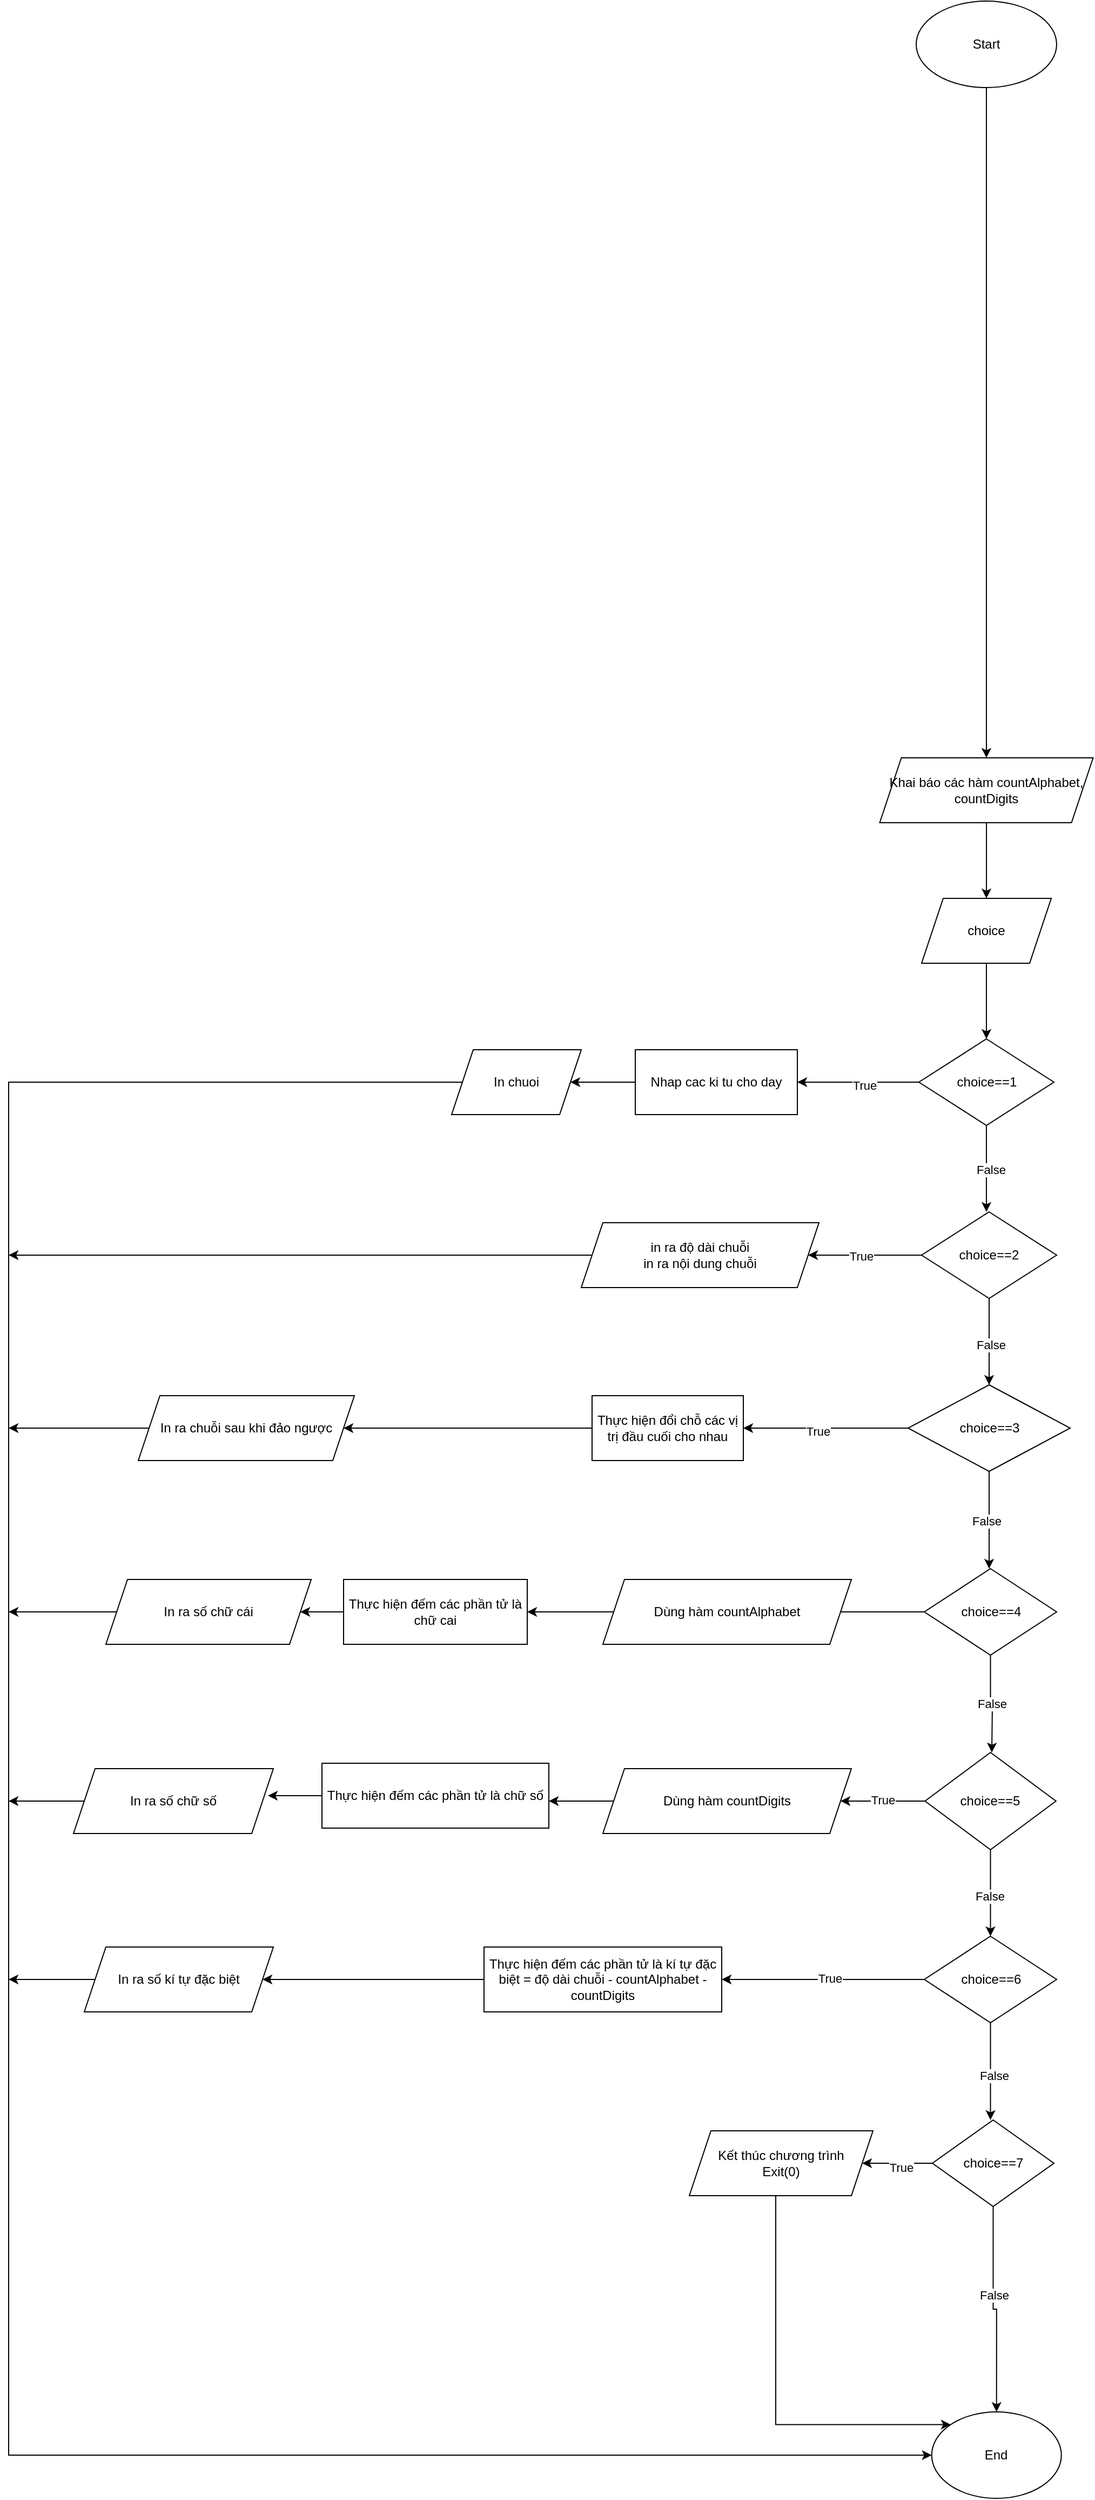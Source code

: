 <mxfile version="22.1.4" type="device">
  <diagram name="Trang-1" id="_qEex8eXGNitPSX0Lalp">
    <mxGraphModel dx="2222" dy="1993" grid="1" gridSize="10" guides="1" tooltips="1" connect="1" arrows="1" fold="1" page="1" pageScale="1" pageWidth="827" pageHeight="1169" math="0" shadow="0">
      <root>
        <mxCell id="0" />
        <mxCell id="1" parent="0" />
        <mxCell id="aQib7qT09wn_K_PFfhjn-2" style="edgeStyle=orthogonalEdgeStyle;rounded=0;orthogonalLoop=1;jettySize=auto;html=1;" parent="1" source="aQib7qT09wn_K_PFfhjn-1" edge="1">
          <mxGeometry relative="1" as="geometry">
            <mxPoint x="395" y="190" as="targetPoint" />
          </mxGeometry>
        </mxCell>
        <mxCell id="aQib7qT09wn_K_PFfhjn-1" value="Start" style="ellipse;whiteSpace=wrap;html=1;" parent="1" vertex="1">
          <mxGeometry x="330" y="-510" width="130" height="80" as="geometry" />
        </mxCell>
        <mxCell id="aQib7qT09wn_K_PFfhjn-4" style="edgeStyle=orthogonalEdgeStyle;rounded=0;orthogonalLoop=1;jettySize=auto;html=1;" parent="1" source="aQib7qT09wn_K_PFfhjn-3" edge="1">
          <mxGeometry relative="1" as="geometry">
            <mxPoint x="395" y="320" as="targetPoint" />
          </mxGeometry>
        </mxCell>
        <mxCell id="aQib7qT09wn_K_PFfhjn-3" value="Khai báo các hàm countAlphabet,&lt;br&gt;countDigits" style="shape=parallelogram;perimeter=parallelogramPerimeter;whiteSpace=wrap;html=1;fixedSize=1;" parent="1" vertex="1">
          <mxGeometry x="296.25" y="190" width="197.5" height="60" as="geometry" />
        </mxCell>
        <mxCell id="aQib7qT09wn_K_PFfhjn-8" style="edgeStyle=orthogonalEdgeStyle;rounded=0;orthogonalLoop=1;jettySize=auto;html=1;" parent="1" source="aQib7qT09wn_K_PFfhjn-6" edge="1">
          <mxGeometry relative="1" as="geometry">
            <mxPoint x="395" y="450" as="targetPoint" />
          </mxGeometry>
        </mxCell>
        <mxCell id="aQib7qT09wn_K_PFfhjn-6" value="choice" style="shape=parallelogram;perimeter=parallelogramPerimeter;whiteSpace=wrap;html=1;fixedSize=1;" parent="1" vertex="1">
          <mxGeometry x="335" y="320" width="120" height="60" as="geometry" />
        </mxCell>
        <mxCell id="aQib7qT09wn_K_PFfhjn-9" style="edgeStyle=orthogonalEdgeStyle;rounded=0;orthogonalLoop=1;jettySize=auto;html=1;" parent="1" source="aQib7qT09wn_K_PFfhjn-7" edge="1">
          <mxGeometry relative="1" as="geometry">
            <mxPoint x="395" y="610" as="targetPoint" />
          </mxGeometry>
        </mxCell>
        <mxCell id="aQib7qT09wn_K_PFfhjn-10" value="False" style="edgeLabel;html=1;align=center;verticalAlign=middle;resizable=0;points=[];" parent="aQib7qT09wn_K_PFfhjn-9" vertex="1" connectable="0">
          <mxGeometry x="0.022" y="3" relative="1" as="geometry">
            <mxPoint as="offset" />
          </mxGeometry>
        </mxCell>
        <mxCell id="aQib7qT09wn_K_PFfhjn-11" style="edgeStyle=orthogonalEdgeStyle;rounded=0;orthogonalLoop=1;jettySize=auto;html=1;" parent="1" source="aQib7qT09wn_K_PFfhjn-7" edge="1">
          <mxGeometry relative="1" as="geometry">
            <mxPoint x="220" y="490" as="targetPoint" />
          </mxGeometry>
        </mxCell>
        <mxCell id="aQib7qT09wn_K_PFfhjn-12" value="True" style="edgeLabel;html=1;align=center;verticalAlign=middle;resizable=0;points=[];" parent="aQib7qT09wn_K_PFfhjn-11" vertex="1" connectable="0">
          <mxGeometry x="-0.088" y="3" relative="1" as="geometry">
            <mxPoint x="1" as="offset" />
          </mxGeometry>
        </mxCell>
        <mxCell id="aQib7qT09wn_K_PFfhjn-7" value="choice==1" style="rhombus;whiteSpace=wrap;html=1;" parent="1" vertex="1">
          <mxGeometry x="332.5" y="450" width="125" height="80" as="geometry" />
        </mxCell>
        <mxCell id="aQib7qT09wn_K_PFfhjn-17" style="edgeStyle=orthogonalEdgeStyle;rounded=0;orthogonalLoop=1;jettySize=auto;html=1;" parent="1" source="aQib7qT09wn_K_PFfhjn-15" edge="1">
          <mxGeometry relative="1" as="geometry">
            <mxPoint x="230" y="650" as="targetPoint" />
          </mxGeometry>
        </mxCell>
        <mxCell id="aQib7qT09wn_K_PFfhjn-18" value="True" style="edgeLabel;html=1;align=center;verticalAlign=middle;resizable=0;points=[];" parent="aQib7qT09wn_K_PFfhjn-17" vertex="1" connectable="0">
          <mxGeometry x="0.074" relative="1" as="geometry">
            <mxPoint as="offset" />
          </mxGeometry>
        </mxCell>
        <mxCell id="aQib7qT09wn_K_PFfhjn-20" style="edgeStyle=orthogonalEdgeStyle;rounded=0;orthogonalLoop=1;jettySize=auto;html=1;" parent="1" source="aQib7qT09wn_K_PFfhjn-15" edge="1">
          <mxGeometry relative="1" as="geometry">
            <mxPoint x="397.5" y="770" as="targetPoint" />
          </mxGeometry>
        </mxCell>
        <mxCell id="aQib7qT09wn_K_PFfhjn-21" value="False" style="edgeLabel;html=1;align=center;verticalAlign=middle;resizable=0;points=[];" parent="aQib7qT09wn_K_PFfhjn-20" vertex="1" connectable="0">
          <mxGeometry x="0.08" y="1" relative="1" as="geometry">
            <mxPoint as="offset" />
          </mxGeometry>
        </mxCell>
        <mxCell id="aQib7qT09wn_K_PFfhjn-15" value="choice==2" style="rhombus;whiteSpace=wrap;html=1;" parent="1" vertex="1">
          <mxGeometry x="335" y="610" width="125" height="80" as="geometry" />
        </mxCell>
        <mxCell id="aQib7qT09wn_K_PFfhjn-23" style="edgeStyle=orthogonalEdgeStyle;rounded=0;orthogonalLoop=1;jettySize=auto;html=1;entryX=1;entryY=0.5;entryDx=0;entryDy=0;" parent="1" source="aQib7qT09wn_K_PFfhjn-22" edge="1" target="aQib7qT09wn_K_PFfhjn-30">
          <mxGeometry relative="1" as="geometry">
            <mxPoint x="230" y="810" as="targetPoint" />
          </mxGeometry>
        </mxCell>
        <mxCell id="aQib7qT09wn_K_PFfhjn-24" value="True" style="edgeLabel;html=1;align=center;verticalAlign=middle;resizable=0;points=[];" parent="aQib7qT09wn_K_PFfhjn-23" vertex="1" connectable="0">
          <mxGeometry x="0.099" y="3" relative="1" as="geometry">
            <mxPoint as="offset" />
          </mxGeometry>
        </mxCell>
        <mxCell id="aQib7qT09wn_K_PFfhjn-25" style="edgeStyle=orthogonalEdgeStyle;rounded=0;orthogonalLoop=1;jettySize=auto;html=1;" parent="1" source="aQib7qT09wn_K_PFfhjn-22" edge="1">
          <mxGeometry relative="1" as="geometry">
            <mxPoint x="397.5" y="940" as="targetPoint" />
          </mxGeometry>
        </mxCell>
        <mxCell id="aQib7qT09wn_K_PFfhjn-26" value="False" style="edgeLabel;html=1;align=center;verticalAlign=middle;resizable=0;points=[];" parent="aQib7qT09wn_K_PFfhjn-25" vertex="1" connectable="0">
          <mxGeometry x="-0.006" y="-3" relative="1" as="geometry">
            <mxPoint x="-3" y="-2" as="offset" />
          </mxGeometry>
        </mxCell>
        <mxCell id="aQib7qT09wn_K_PFfhjn-22" value="choice==3" style="rhombus;whiteSpace=wrap;html=1;" parent="1" vertex="1">
          <mxGeometry x="322.5" y="770" width="150" height="80" as="geometry" />
        </mxCell>
        <mxCell id="aQib7qT09wn_K_PFfhjn-45" style="edgeStyle=orthogonalEdgeStyle;rounded=0;orthogonalLoop=1;jettySize=auto;html=1;" parent="1" source="aQib7qT09wn_K_PFfhjn-30" target="aQib7qT09wn_K_PFfhjn-46" edge="1">
          <mxGeometry relative="1" as="geometry">
            <mxPoint x="-210" y="810" as="targetPoint" />
          </mxGeometry>
        </mxCell>
        <mxCell id="aQib7qT09wn_K_PFfhjn-30" value="Thực hiện đổi chỗ các vị trị đầu cuối cho nhau" style="rounded=0;whiteSpace=wrap;html=1;" parent="1" vertex="1">
          <mxGeometry x="30" y="780" width="140" height="60" as="geometry" />
        </mxCell>
        <mxCell id="aQib7qT09wn_K_PFfhjn-32" style="edgeStyle=orthogonalEdgeStyle;rounded=0;orthogonalLoop=1;jettySize=auto;html=1;" parent="1" source="aQib7qT09wn_K_PFfhjn-31" target="aQib7qT09wn_K_PFfhjn-33" edge="1">
          <mxGeometry relative="1" as="geometry">
            <mxPoint x="10" y="490" as="targetPoint" />
          </mxGeometry>
        </mxCell>
        <mxCell id="aQib7qT09wn_K_PFfhjn-31" value="Nhap cac ki tu cho day" style="rounded=0;whiteSpace=wrap;html=1;" parent="1" vertex="1">
          <mxGeometry x="70" y="460" width="150" height="60" as="geometry" />
        </mxCell>
        <mxCell id="aQib7qT09wn_K_PFfhjn-79" style="edgeStyle=orthogonalEdgeStyle;rounded=0;orthogonalLoop=1;jettySize=auto;html=1;entryX=0;entryY=0.5;entryDx=0;entryDy=0;" parent="1" source="aQib7qT09wn_K_PFfhjn-33" target="aQib7qT09wn_K_PFfhjn-78" edge="1">
          <mxGeometry relative="1" as="geometry">
            <mxPoint x="-510" y="1760" as="targetPoint" />
            <Array as="points">
              <mxPoint x="-510" y="490" />
              <mxPoint x="-510" y="1760" />
            </Array>
          </mxGeometry>
        </mxCell>
        <mxCell id="aQib7qT09wn_K_PFfhjn-33" value="In chuoi" style="shape=parallelogram;perimeter=parallelogramPerimeter;whiteSpace=wrap;html=1;fixedSize=1;" parent="1" vertex="1">
          <mxGeometry x="-100" y="460" width="120" height="60" as="geometry" />
        </mxCell>
        <mxCell id="aQib7qT09wn_K_PFfhjn-80" style="edgeStyle=orthogonalEdgeStyle;rounded=0;orthogonalLoop=1;jettySize=auto;html=1;" parent="1" source="aQib7qT09wn_K_PFfhjn-35" edge="1">
          <mxGeometry relative="1" as="geometry">
            <mxPoint x="-510" y="650" as="targetPoint" />
          </mxGeometry>
        </mxCell>
        <mxCell id="aQib7qT09wn_K_PFfhjn-35" value="in ra độ dài chuỗi&lt;br&gt;in ra nội dung chuỗi" style="shape=parallelogram;perimeter=parallelogramPerimeter;whiteSpace=wrap;html=1;fixedSize=1;" parent="1" vertex="1">
          <mxGeometry x="20" y="620" width="220" height="60" as="geometry" />
        </mxCell>
        <mxCell id="aQib7qT09wn_K_PFfhjn-38" style="edgeStyle=orthogonalEdgeStyle;rounded=0;orthogonalLoop=1;jettySize=auto;html=1;entryX=1;entryY=0.5;entryDx=0;entryDy=0;" parent="1" source="aQib7qT09wn_K_PFfhjn-36" edge="1" target="aQib7qT09wn_K_PFfhjn-42">
          <mxGeometry relative="1" as="geometry">
            <mxPoint x="250" y="980" as="targetPoint" />
          </mxGeometry>
        </mxCell>
        <mxCell id="aQib7qT09wn_K_PFfhjn-39" value="True" style="edgeLabel;html=1;align=center;verticalAlign=middle;resizable=0;points=[];" parent="aQib7qT09wn_K_PFfhjn-38" vertex="1" connectable="0">
          <mxGeometry x="-0.007" y="2" relative="1" as="geometry">
            <mxPoint x="2" as="offset" />
          </mxGeometry>
        </mxCell>
        <mxCell id="aQib7qT09wn_K_PFfhjn-40" style="edgeStyle=orthogonalEdgeStyle;rounded=0;orthogonalLoop=1;jettySize=auto;html=1;" parent="1" source="aQib7qT09wn_K_PFfhjn-36" edge="1">
          <mxGeometry relative="1" as="geometry">
            <mxPoint x="400" y="1110" as="targetPoint" />
          </mxGeometry>
        </mxCell>
        <mxCell id="aQib7qT09wn_K_PFfhjn-41" value="False" style="edgeLabel;html=1;align=center;verticalAlign=middle;resizable=0;points=[];" parent="aQib7qT09wn_K_PFfhjn-40" vertex="1" connectable="0">
          <mxGeometry x="-0.001" relative="1" as="geometry">
            <mxPoint as="offset" />
          </mxGeometry>
        </mxCell>
        <mxCell id="aQib7qT09wn_K_PFfhjn-36" value="choice==4" style="rhombus;whiteSpace=wrap;html=1;" parent="1" vertex="1">
          <mxGeometry x="337.5" y="940" width="122.5" height="80" as="geometry" />
        </mxCell>
        <mxCell id="aQib7qT09wn_K_PFfhjn-47" style="edgeStyle=orthogonalEdgeStyle;rounded=0;orthogonalLoop=1;jettySize=auto;html=1;" parent="1" source="aQib7qT09wn_K_PFfhjn-42" target="aQib7qT09wn_K_PFfhjn-48" edge="1">
          <mxGeometry relative="1" as="geometry">
            <mxPoint x="-250" y="980" as="targetPoint" />
          </mxGeometry>
        </mxCell>
        <mxCell id="aQib7qT09wn_K_PFfhjn-42" value="Thực hiện đếm các phần tử là chữ cai" style="rounded=0;whiteSpace=wrap;html=1;" parent="1" vertex="1">
          <mxGeometry x="-200" y="950" width="170" height="60" as="geometry" />
        </mxCell>
        <mxCell id="aQib7qT09wn_K_PFfhjn-81" style="edgeStyle=orthogonalEdgeStyle;rounded=0;orthogonalLoop=1;jettySize=auto;html=1;" parent="1" source="aQib7qT09wn_K_PFfhjn-46" edge="1">
          <mxGeometry relative="1" as="geometry">
            <mxPoint x="-510" y="810" as="targetPoint" />
          </mxGeometry>
        </mxCell>
        <mxCell id="aQib7qT09wn_K_PFfhjn-46" value="In ra chuỗi sau khi đảo ngược" style="shape=parallelogram;perimeter=parallelogramPerimeter;whiteSpace=wrap;html=1;fixedSize=1;" parent="1" vertex="1">
          <mxGeometry x="-390" y="780" width="200" height="60" as="geometry" />
        </mxCell>
        <mxCell id="aQib7qT09wn_K_PFfhjn-82" style="edgeStyle=orthogonalEdgeStyle;rounded=0;orthogonalLoop=1;jettySize=auto;html=1;" parent="1" source="aQib7qT09wn_K_PFfhjn-48" edge="1">
          <mxGeometry relative="1" as="geometry">
            <mxPoint x="-510" y="980" as="targetPoint" />
          </mxGeometry>
        </mxCell>
        <mxCell id="aQib7qT09wn_K_PFfhjn-48" value="In ra số chữ cái" style="shape=parallelogram;perimeter=parallelogramPerimeter;whiteSpace=wrap;html=1;fixedSize=1;" parent="1" vertex="1">
          <mxGeometry x="-420" y="950" width="190" height="60" as="geometry" />
        </mxCell>
        <mxCell id="aQib7qT09wn_K_PFfhjn-50" style="edgeStyle=orthogonalEdgeStyle;rounded=0;orthogonalLoop=1;jettySize=auto;html=1;" parent="1" source="aQib7qT09wn_K_PFfhjn-49" edge="1">
          <mxGeometry relative="1" as="geometry">
            <mxPoint x="398.755" y="1280" as="targetPoint" />
          </mxGeometry>
        </mxCell>
        <mxCell id="aQib7qT09wn_K_PFfhjn-51" value="False" style="edgeLabel;html=1;align=center;verticalAlign=middle;resizable=0;points=[];" parent="aQib7qT09wn_K_PFfhjn-50" vertex="1" connectable="0">
          <mxGeometry x="0.074" y="-2" relative="1" as="geometry">
            <mxPoint as="offset" />
          </mxGeometry>
        </mxCell>
        <mxCell id="aQib7qT09wn_K_PFfhjn-52" style="edgeStyle=orthogonalEdgeStyle;rounded=0;orthogonalLoop=1;jettySize=auto;html=1;" parent="1" source="aQib7qT09wn_K_PFfhjn-49" edge="1">
          <mxGeometry relative="1" as="geometry">
            <mxPoint x="260" y="1155" as="targetPoint" />
          </mxGeometry>
        </mxCell>
        <mxCell id="aQib7qT09wn_K_PFfhjn-53" value="True" style="edgeLabel;html=1;align=center;verticalAlign=middle;resizable=0;points=[];" parent="aQib7qT09wn_K_PFfhjn-52" vertex="1" connectable="0">
          <mxGeometry x="-0.02" y="-1" relative="1" as="geometry">
            <mxPoint y="-1" as="offset" />
          </mxGeometry>
        </mxCell>
        <mxCell id="aQib7qT09wn_K_PFfhjn-49" value="choice==5" style="rhombus;whiteSpace=wrap;html=1;" parent="1" vertex="1">
          <mxGeometry x="338.13" y="1110" width="121.25" height="90" as="geometry" />
        </mxCell>
        <mxCell id="aQib7qT09wn_K_PFfhjn-58" style="edgeStyle=orthogonalEdgeStyle;rounded=0;orthogonalLoop=1;jettySize=auto;html=1;" parent="1" source="aQib7qT09wn_K_PFfhjn-54" edge="1">
          <mxGeometry relative="1" as="geometry">
            <mxPoint x="-10" y="1155" as="targetPoint" />
          </mxGeometry>
        </mxCell>
        <mxCell id="aQib7qT09wn_K_PFfhjn-54" value="Dùng hàm countDigits" style="shape=parallelogram;perimeter=parallelogramPerimeter;whiteSpace=wrap;html=1;fixedSize=1;" parent="1" vertex="1">
          <mxGeometry x="40" y="1125" width="230" height="60" as="geometry" />
        </mxCell>
        <mxCell id="aQib7qT09wn_K_PFfhjn-83" style="edgeStyle=orthogonalEdgeStyle;rounded=0;orthogonalLoop=1;jettySize=auto;html=1;" parent="1" source="aQib7qT09wn_K_PFfhjn-56" edge="1">
          <mxGeometry relative="1" as="geometry">
            <mxPoint x="-510" y="1155" as="targetPoint" />
          </mxGeometry>
        </mxCell>
        <mxCell id="aQib7qT09wn_K_PFfhjn-56" value="In ra số chữ số" style="shape=parallelogram;perimeter=parallelogramPerimeter;whiteSpace=wrap;html=1;fixedSize=1;" parent="1" vertex="1">
          <mxGeometry x="-450" y="1125" width="185" height="60" as="geometry" />
        </mxCell>
        <mxCell id="aQib7qT09wn_K_PFfhjn-59" style="edgeStyle=orthogonalEdgeStyle;rounded=0;orthogonalLoop=1;jettySize=auto;html=1;" parent="1" source="aQib7qT09wn_K_PFfhjn-57" edge="1">
          <mxGeometry relative="1" as="geometry">
            <mxPoint x="-270" y="1150" as="targetPoint" />
          </mxGeometry>
        </mxCell>
        <mxCell id="aQib7qT09wn_K_PFfhjn-57" value="Thực hiện đếm các phần tử là chữ số" style="rounded=0;whiteSpace=wrap;html=1;" parent="1" vertex="1">
          <mxGeometry x="-220" y="1120" width="210" height="60" as="geometry" />
        </mxCell>
        <mxCell id="aQib7qT09wn_K_PFfhjn-61" style="edgeStyle=orthogonalEdgeStyle;rounded=0;orthogonalLoop=1;jettySize=auto;html=1;" parent="1" source="aQib7qT09wn_K_PFfhjn-60" edge="1">
          <mxGeometry relative="1" as="geometry">
            <mxPoint x="398.75" y="1450" as="targetPoint" />
          </mxGeometry>
        </mxCell>
        <mxCell id="aQib7qT09wn_K_PFfhjn-62" value="False" style="edgeLabel;html=1;align=center;verticalAlign=middle;resizable=0;points=[];" parent="aQib7qT09wn_K_PFfhjn-61" vertex="1" connectable="0">
          <mxGeometry x="0.087" y="2" relative="1" as="geometry">
            <mxPoint as="offset" />
          </mxGeometry>
        </mxCell>
        <mxCell id="aQib7qT09wn_K_PFfhjn-63" style="edgeStyle=orthogonalEdgeStyle;rounded=0;orthogonalLoop=1;jettySize=auto;html=1;entryX=1;entryY=0.5;entryDx=0;entryDy=0;" parent="1" source="aQib7qT09wn_K_PFfhjn-60" edge="1" target="aQib7qT09wn_K_PFfhjn-67">
          <mxGeometry relative="1" as="geometry">
            <mxPoint x="260" y="1320" as="targetPoint" />
          </mxGeometry>
        </mxCell>
        <mxCell id="aQib7qT09wn_K_PFfhjn-64" value="True" style="edgeLabel;html=1;align=center;verticalAlign=middle;resizable=0;points=[];" parent="aQib7qT09wn_K_PFfhjn-63" vertex="1" connectable="0">
          <mxGeometry x="-0.056" y="-1" relative="1" as="geometry">
            <mxPoint x="1" as="offset" />
          </mxGeometry>
        </mxCell>
        <mxCell id="aQib7qT09wn_K_PFfhjn-60" value="choice==6" style="rhombus;whiteSpace=wrap;html=1;" parent="1" vertex="1">
          <mxGeometry x="337.5" y="1280" width="122.5" height="80" as="geometry" />
        </mxCell>
        <mxCell id="aQib7qT09wn_K_PFfhjn-68" style="edgeStyle=orthogonalEdgeStyle;rounded=0;orthogonalLoop=1;jettySize=auto;html=1;" parent="1" source="aQib7qT09wn_K_PFfhjn-67" target="aQib7qT09wn_K_PFfhjn-69" edge="1">
          <mxGeometry relative="1" as="geometry">
            <mxPoint x="-260" y="1320" as="targetPoint" />
          </mxGeometry>
        </mxCell>
        <mxCell id="aQib7qT09wn_K_PFfhjn-67" value="Thực hiện đếm các phần tử là kí tự đặc biệt = độ dài chuỗi - countAlphabet - countDigits" style="rounded=0;whiteSpace=wrap;html=1;" parent="1" vertex="1">
          <mxGeometry x="-70" y="1290" width="220" height="60" as="geometry" />
        </mxCell>
        <mxCell id="aQib7qT09wn_K_PFfhjn-84" style="edgeStyle=orthogonalEdgeStyle;rounded=0;orthogonalLoop=1;jettySize=auto;html=1;" parent="1" source="aQib7qT09wn_K_PFfhjn-69" edge="1">
          <mxGeometry relative="1" as="geometry">
            <mxPoint x="-510" y="1320" as="targetPoint" />
          </mxGeometry>
        </mxCell>
        <mxCell id="aQib7qT09wn_K_PFfhjn-69" value="In ra số kí tự đặc biệt" style="shape=parallelogram;perimeter=parallelogramPerimeter;whiteSpace=wrap;html=1;fixedSize=1;" parent="1" vertex="1">
          <mxGeometry x="-440" y="1290" width="175" height="60" as="geometry" />
        </mxCell>
        <mxCell id="aQib7qT09wn_K_PFfhjn-71" style="edgeStyle=orthogonalEdgeStyle;rounded=0;orthogonalLoop=1;jettySize=auto;html=1;entryX=0.5;entryY=0;entryDx=0;entryDy=0;" parent="1" source="aQib7qT09wn_K_PFfhjn-70" edge="1" target="aQib7qT09wn_K_PFfhjn-78">
          <mxGeometry relative="1" as="geometry">
            <mxPoint x="401" y="1640" as="targetPoint" />
          </mxGeometry>
        </mxCell>
        <mxCell id="aQib7qT09wn_K_PFfhjn-72" value="False" style="edgeLabel;html=1;align=center;verticalAlign=middle;resizable=0;points=[];" parent="aQib7qT09wn_K_PFfhjn-71" vertex="1" connectable="0">
          <mxGeometry x="-0.155" relative="1" as="geometry">
            <mxPoint as="offset" />
          </mxGeometry>
        </mxCell>
        <mxCell id="aQib7qT09wn_K_PFfhjn-73" style="edgeStyle=orthogonalEdgeStyle;rounded=0;orthogonalLoop=1;jettySize=auto;html=1;" parent="1" source="aQib7qT09wn_K_PFfhjn-70" edge="1">
          <mxGeometry relative="1" as="geometry">
            <mxPoint x="280" y="1490" as="targetPoint" />
          </mxGeometry>
        </mxCell>
        <mxCell id="aQib7qT09wn_K_PFfhjn-74" value="True" style="edgeLabel;html=1;align=center;verticalAlign=middle;resizable=0;points=[];" parent="aQib7qT09wn_K_PFfhjn-73" vertex="1" connectable="0">
          <mxGeometry x="-0.104" y="4" relative="1" as="geometry">
            <mxPoint as="offset" />
          </mxGeometry>
        </mxCell>
        <mxCell id="aQib7qT09wn_K_PFfhjn-70" value="choice==7" style="rhombus;whiteSpace=wrap;html=1;" parent="1" vertex="1">
          <mxGeometry x="345" y="1450" width="112.5" height="80" as="geometry" />
        </mxCell>
        <mxCell id="V4IpXr5-mvN0si1xtH1a-2" style="edgeStyle=orthogonalEdgeStyle;rounded=0;orthogonalLoop=1;jettySize=auto;html=1;entryX=0;entryY=0;entryDx=0;entryDy=0;" edge="1" parent="1" source="aQib7qT09wn_K_PFfhjn-75" target="aQib7qT09wn_K_PFfhjn-78">
          <mxGeometry relative="1" as="geometry">
            <Array as="points">
              <mxPoint x="200" y="1732" />
            </Array>
          </mxGeometry>
        </mxCell>
        <mxCell id="aQib7qT09wn_K_PFfhjn-75" value="Kết thúc chương trình&lt;br&gt;Exit(0)" style="shape=parallelogram;perimeter=parallelogramPerimeter;whiteSpace=wrap;html=1;fixedSize=1;" parent="1" vertex="1">
          <mxGeometry x="120" y="1460" width="170" height="60" as="geometry" />
        </mxCell>
        <mxCell id="aQib7qT09wn_K_PFfhjn-78" value="End" style="ellipse;whiteSpace=wrap;html=1;" parent="1" vertex="1">
          <mxGeometry x="344.375" y="1720" width="120" height="80" as="geometry" />
        </mxCell>
        <mxCell id="V4IpXr5-mvN0si1xtH1a-1" value="Dùng hàm countAlphabet" style="shape=parallelogram;perimeter=parallelogramPerimeter;whiteSpace=wrap;html=1;fixedSize=1;" vertex="1" parent="1">
          <mxGeometry x="40" y="950" width="230" height="60" as="geometry" />
        </mxCell>
      </root>
    </mxGraphModel>
  </diagram>
</mxfile>
